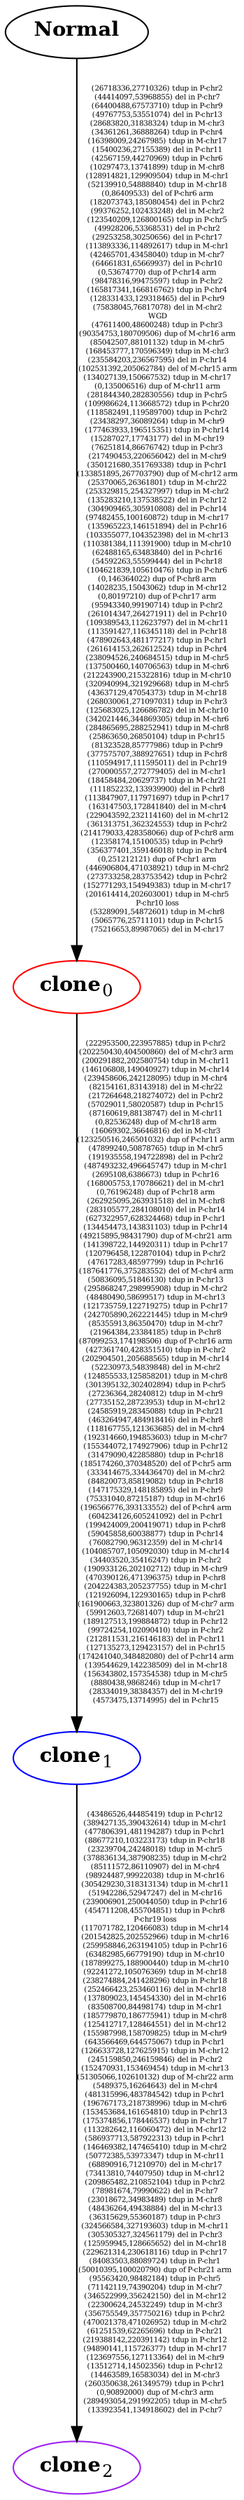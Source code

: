 digraph EvolutionaryCloneTree {
splines=true;
sep="+25,25";
overlap=scalexy;
nodesep=0.6;
	subgraph T {
		N[label=<<B>Normal</B>>,color=black]
		0[label=<<B>clone</B><SUB>0</SUB>>,color=red]
		1[label=<<B>clone</B><SUB>1</SUB>>,color=blue]
		2[label=<<B>clone</B><SUB>2</SUB>>,color=purple]
	{rank = same; 2}
	}
	N -> 0 [label="(26718336,27710326) tdup in P-chr2
(44414097,53968855) del in P-chr7
(64400488,67573710) tdup in P-chr9
(49767753,53551074) del in P-chr13
(28683820,31838324) tdup in M-chr3
(34361261,36888264) tdup in P-chr4
(16398009,24267985) tdup in M-chr17
(15400236,27155389) del in P-chr11
(42567159,44270969) tdup in P-chr6
(10297473,13741899) tdup in M-chr8
(128914821,129909504) tdup in M-chr1
(52139910,54888840) tdup in M-chr18
(0,86409533) del of P-chr6 arm
(182073743,185080454) del in P-chr2
(99376252,102433248) del in M-chr2
(123540209,126800165) tdup in P-chr5
(49928206,53368531) del in P-chr2
(29253258,30250656) del in P-chr17
(113893336,114892617) tdup in M-chr1
(42465701,43458040) tdup in M-chr7
(64661831,65669937) del in P-chr10
(0,53674770) dup of P-chr14 arm
(98478316,99475597) tdup in P-chr2
(165817341,166816762) tdup in P-chr4
(128331433,129318465) del in P-chr9
(75838045,76817078) del in M-chr2
WGD
(47611400,48600248) tdup in P-chr3
(90354753,180709506) dup of M-chr16 arm
(85042507,88101132) tdup in M-chr5
(168453777,170596349) tdup in M-chr3
(235584203,236567595) del in P-chr14
(102531392,205062784) del of M-chr15 arm
(134027139,150667532) tdup in M-chr17
(0,135006516) dup of M-chr11 arm
(281844340,282830556) tdup in P-chr5
(109986624,113668572) tdup in P-chr20
(118582491,119589700) tdup in P-chr2
(23438297,36089264) tdup in M-chr9
(177463933,196515351) tdup in P-chr14
(15287027,17743177) del in M-chr19
(76251814,86676742) tdup in P-chr3
(217490453,220656042) del in M-chr9
(350121680,351769338) tdup in P-chr1
(133851895,267703790) dup of M-chr12 arm
(25370065,26361801) tdup in M-chr22
(253329815,254327997) tdup in M-chr2
(135283210,137538522) del in P-chr12
(304909465,305910808) del in P-chr14
(97482455,100160872) tdup in M-chr17
(135965223,146151894) del in P-chr16
(103355077,104352398) del in M-chr13
(110381384,111391900) tdup in M-chr10
(62488165,63483840) del in P-chr16
(54592263,55599444) del in P-chr18
(104621839,105610476) tdup in P-chr6
(0,146364022) dup of P-chr8 arm
(14028235,15043062) tdup in M-chr12
(0,80197210) dup of P-chr17 arm
(95943340,99190714) tdup in P-chr2
(261014347,264271911) del in P-chr10
(109389543,112623797) del in M-chr11
(113591427,116345118) del in P-chr18
(478902643,481177217) tdup in P-chr1
(261614153,262612524) tdup in P-chr4
(238094526,240684515) tdup in M-chr5
(137500460,140706563) tdup in M-chr6
(212243900,215322816) tdup in M-chr10
(320940994,321929668) tdup in M-chr5
(43637129,47054373) tdup in M-chr18
(268030061,271097031) tdup in P-chr3
(125683025,126686782) del in M-chr10
(342021446,344869305) tdup in M-chr6
(284865695,288252941) tdup in M-chr8
(25863650,26850104) tdup in P-chr15
(81323528,85777986) tdup in P-chr9
(377575707,388927651) tdup in P-chr8
(110594917,111595011) del in P-chr19
(270000557,272779405) del in M-chr1
(18458484,20629737) tdup in M-chr21
(111852232,133939900) del in P-chr8
(113847907,117971697) tdup in P-chr17
(163147503,172841840) del in M-chr4
(229043592,232114160) del in M-chr12
(361313751,362324553) tdup in P-chr2
(214179033,428358066) dup of P-chr8 arm
(12358174,15100535) tdup in P-chr9
(356377401,359146018) tdup in P-chr4
(0,251212121) dup of P-chr1 arm
(446906804,471038921) tdup in M-chr2
(273733258,283753542) tdup in P-chr2
(152771293,154949383) tdup in M-chr17
(201614414,202603001) tdup in M-chr5
P-chr10 loss
(53289091,54872601) tdup in M-chr8
(5065776,25711101) tdup in P-chr15
(75216653,89987065) del in M-chr17", fontsize=5, fixedsize=true]
	0 -> 1 [label="(222953500,223957885) tdup in P-chr2
(202250430,404500860) del of M-chr3 arm
(200291882,202580754) tdup in M-chr11
(146106808,149040927) tdup in M-chr14
(239458606,242128095) tdup in M-chr4
(82154161,83143918) del in M-chr22
(217264648,218274072) del in P-chr2
(57029011,58020587) tdup in P-chr15
(87160619,88138747) del in M-chr11
(0,82536248) dup of M-chr18 arm
(16069302,36646816) del in M-chr3
(123250516,246501032) dup of P-chr11 arm
(47899240,50878765) tdup in M-chr5
(191935558,194722898) del in P-chr2
(487493232,496645747) tdup in M-chr1
(2695108,6386673) tdup in P-chr16
(168005753,170786621) del in M-chr1
(0,76196248) dup of P-chr18 arm
(262925095,263931518) del in M-chr8
(283105577,284108010) del in P-chr14
(627322957,628324468) tdup in P-chr1
(134454473,143831103) tdup in P-chr14
(49215895,98431790) dup of M-chr21 arm
(141398722,144920311) tdup in P-chr17
(120796458,122870104) tdup in P-chr2
(47617283,48597799) tdup in P-chr16
(187641776,375283552) del of M-chr4 arm
(50836095,51846130) tdup in P-chr13
(295868247,298995908) tdup in M-chr2
(48480490,58699517) tdup in M-chr13
(121735759,122719275) tdup in P-chr17
(242705890,262221445) tdup in M-chr9
(85355913,86350470) tdup in M-chr7
(21964384,23384185) tdup in P-chr8
(87099253,174198506) dup of P-chr16 arm
(427361740,428351510) tdup in P-chr2
(202904501,205688565) tdup in M-chr14
(52230973,54839848) del in M-chr2
(124855533,125858201) tdup in M-chr8
(301395132,302402894) tdup in P-chr5
(27236364,28240812) tdup in M-chr9
(27735152,28723953) tdup in M-chr12
(24585919,28345088) tdup in P-chr21
(463264947,484918416) del in P-chr8
(118167755,121363685) del in M-chr4
(192314660,194853603) tdup in M-chr7
(155344072,174927906) tdup in P-chr12
(31479090,42285880) tdup in P-chr18
(185174260,370348520) del of P-chr5 arm
(333414675,334436470) del in M-chr2
(84820073,85819082) tdup in P-chr18
(147175329,148185895) del in P-chr9
(75331040,87215187) tdup in M-chr16
(196566776,393133552) del of P-chr4 arm
(604234126,605241092) del in P-chr1
(199424009,200419071) tdup in P-chr8
(59045858,60038877) tdup in P-chr14
(76082790,96312359) del in M-chr14
(104085707,105092030) tdup in M-chr14
(34403520,35416247) tdup in P-chr2
(190933126,202102712) tdup in M-chr9
(470390126,471396375) tdup in P-chr8
(204224383,205237755) tdup in M-chr1
(121926094,122930165) tdup in P-chr8
(161900663,323801326) dup of M-chr7 arm
(59912603,72681407) tdup in M-chr21
(189127513,199884872) tdup in P-chr12
(99724254,102090410) tdup in P-chr2
(212811531,216146183) del in P-chr11
(127135273,129423157) del in P-chr15
(174241040,348482080) del of P-chr14 arm
(139544629,142238509) del in M-chr18
(156343802,157354538) tdup in M-chr5
(8880438,9868246) tdup in M-chr17
(28334019,38384357) del in M-chr19
(4573475,13714995) del in P-chr15", fontsize=5, fixedsize=true]
	1 -> 2 [label="(43486526,44485419) tdup in P-chr12
(389427135,390432614) tdup in M-chr1
(477806391,481194287) tdup in P-chr1
(88677210,103223173) tdup in P-chr18
(23239704,24248018) tdup in M-chr5
(378836134,387908235) tdup in M-chr2
(85111572,86110907) del in M-chr4
(98924487,99922038) tdup in M-chr16
(305429230,318313134) tdup in M-chr11
(51942286,52947247) del in M-chr16
(239006901,250044050) tdup in P-chr16
(454711208,455704851) tdup in P-chr8
P-chr19 loss
(117071782,120466083) tdup in M-chr14
(201542825,202552966) tdup in M-chr16
(259958846,263194105) tdup in P-chr16
(63482985,66779190) tdup in M-chr10
(187899275,188900440) tdup in M-chr10
(92241272,105076369) tdup in M-chr18
(238274884,241428296) tdup in P-chr18
(252466423,253460116) del in M-chr18
(137809023,145454330) del in M-chr16
(83508700,84498174) tdup in M-chr1
(185779870,186775941) tdup in M-chr8
(125412717,128464551) del in M-chr12
(155987998,158709825) tdup in M-chr9
(643566469,644575067) tdup in P-chr1
(126633728,127625915) tdup in M-chr12
(245159850,246159846) del in P-chr2
(152470931,153469454) tdup in M-chr13
(51305066,102610132) dup of M-chr22 arm
(5489375,16264643) del in M-chr4
(481315996,483784542) tdup in P-chr1
(196767173,218738996) tdup in M-chr6
(153453684,161654810) tdup in P-chr13
(175374856,178446537) tdup in P-chr17
(113282642,116060472) del in M-chr12
(586937713,587922313) tdup in P-chr1
(146469382,147465410) tdup in M-chr2
(50772385,53973347) tdup in M-chr11
(68890916,71210970) del in M-chr17
(73413810,74407950) tdup in M-chr12
(209865482,210852104) tdup in P-chr2
(78981674,79990622) del in P-chr7
(23018672,34983489) tdup in M-chr8
(48436264,49438884) del in M-chr13
(36315629,55360187) tdup in P-chr3
(324566584,327193603) tdup in M-chr11
(305305327,324561179) del in P-chr3
(125959945,128665652) del in M-chr18
(229621314,230618116) tdup in P-chr17
(84083503,88089724) tdup in P-chr1
(50010395,100020790) dup of P-chr21 arm
(95563420,98482184) tdup in P-chr5
(71142119,74390204) tdup in M-chr7
(346522999,356242150) del in M-chr12
(22300624,24532249) tdup in M-chr3
(356755549,357750216) tdup in P-chr2
(470021378,471026952) tdup in M-chr2
(61251539,62265696) tdup in P-chr21
(219388142,220391142) tdup in P-chr12
(94890141,115726377) tdup in M-chr17
(123697556,127113364) del in M-chr9
(13512714,14502356) tdup in P-chr12
(14463589,16583034) del in M-chr3
(260350638,261349579) tdup in P-chr1
(0,90892000) dup of M-chr3 arm
(289493054,291992205) tdup in M-chr5
(133923541,134918602) del in P-chr7", fontsize=5, fixedsize=true]
}

